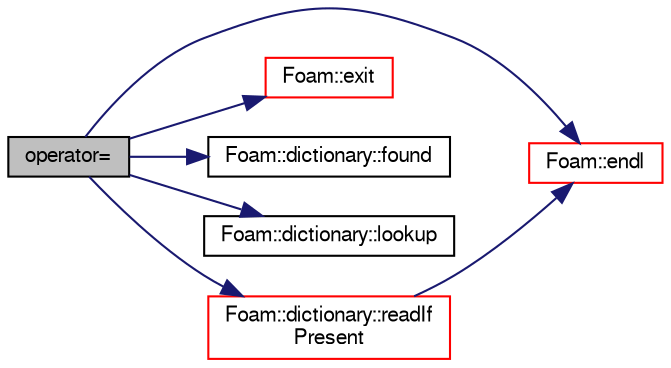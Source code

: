 digraph "operator="
{
  bgcolor="transparent";
  edge [fontname="FreeSans",fontsize="10",labelfontname="FreeSans",labelfontsize="10"];
  node [fontname="FreeSans",fontsize="10",shape=record];
  rankdir="LR";
  Node1 [label="operator=",height=0.2,width=0.4,color="black", fillcolor="grey75", style="filled" fontcolor="black"];
  Node1 -> Node2 [color="midnightblue",fontsize="10",style="solid",fontname="FreeSans"];
  Node2 [label="Foam::endl",height=0.2,width=0.4,color="red",URL="$a10237.html#a2db8fe02a0d3909e9351bb4275b23ce4",tooltip="Add newline and flush stream. "];
  Node1 -> Node3 [color="midnightblue",fontsize="10",style="solid",fontname="FreeSans"];
  Node3 [label="Foam::exit",height=0.2,width=0.4,color="red",URL="$a10237.html#a06ca7250d8e89caf05243ec094843642"];
  Node1 -> Node4 [color="midnightblue",fontsize="10",style="solid",fontname="FreeSans"];
  Node4 [label="Foam::dictionary::found",height=0.2,width=0.4,color="black",URL="$a00502.html#ae9d6521e0e8d3956f9b49ddeb44877b8",tooltip="Search dictionary for given keyword. "];
  Node1 -> Node5 [color="midnightblue",fontsize="10",style="solid",fontname="FreeSans"];
  Node5 [label="Foam::dictionary::lookup",height=0.2,width=0.4,color="black",URL="$a00502.html#a8baab402d653d6e789f67c57e23a5b59",tooltip="Find and return an entry data stream. "];
  Node1 -> Node6 [color="midnightblue",fontsize="10",style="solid",fontname="FreeSans"];
  Node6 [label="Foam::dictionary::readIf\lPresent",height=0.2,width=0.4,color="red",URL="$a00502.html#ac3502a72e9d1a84f63c4919b78595cd4",tooltip="Find an entry if present, and assign to T. "];
  Node6 -> Node2 [color="midnightblue",fontsize="10",style="solid",fontname="FreeSans"];
}
